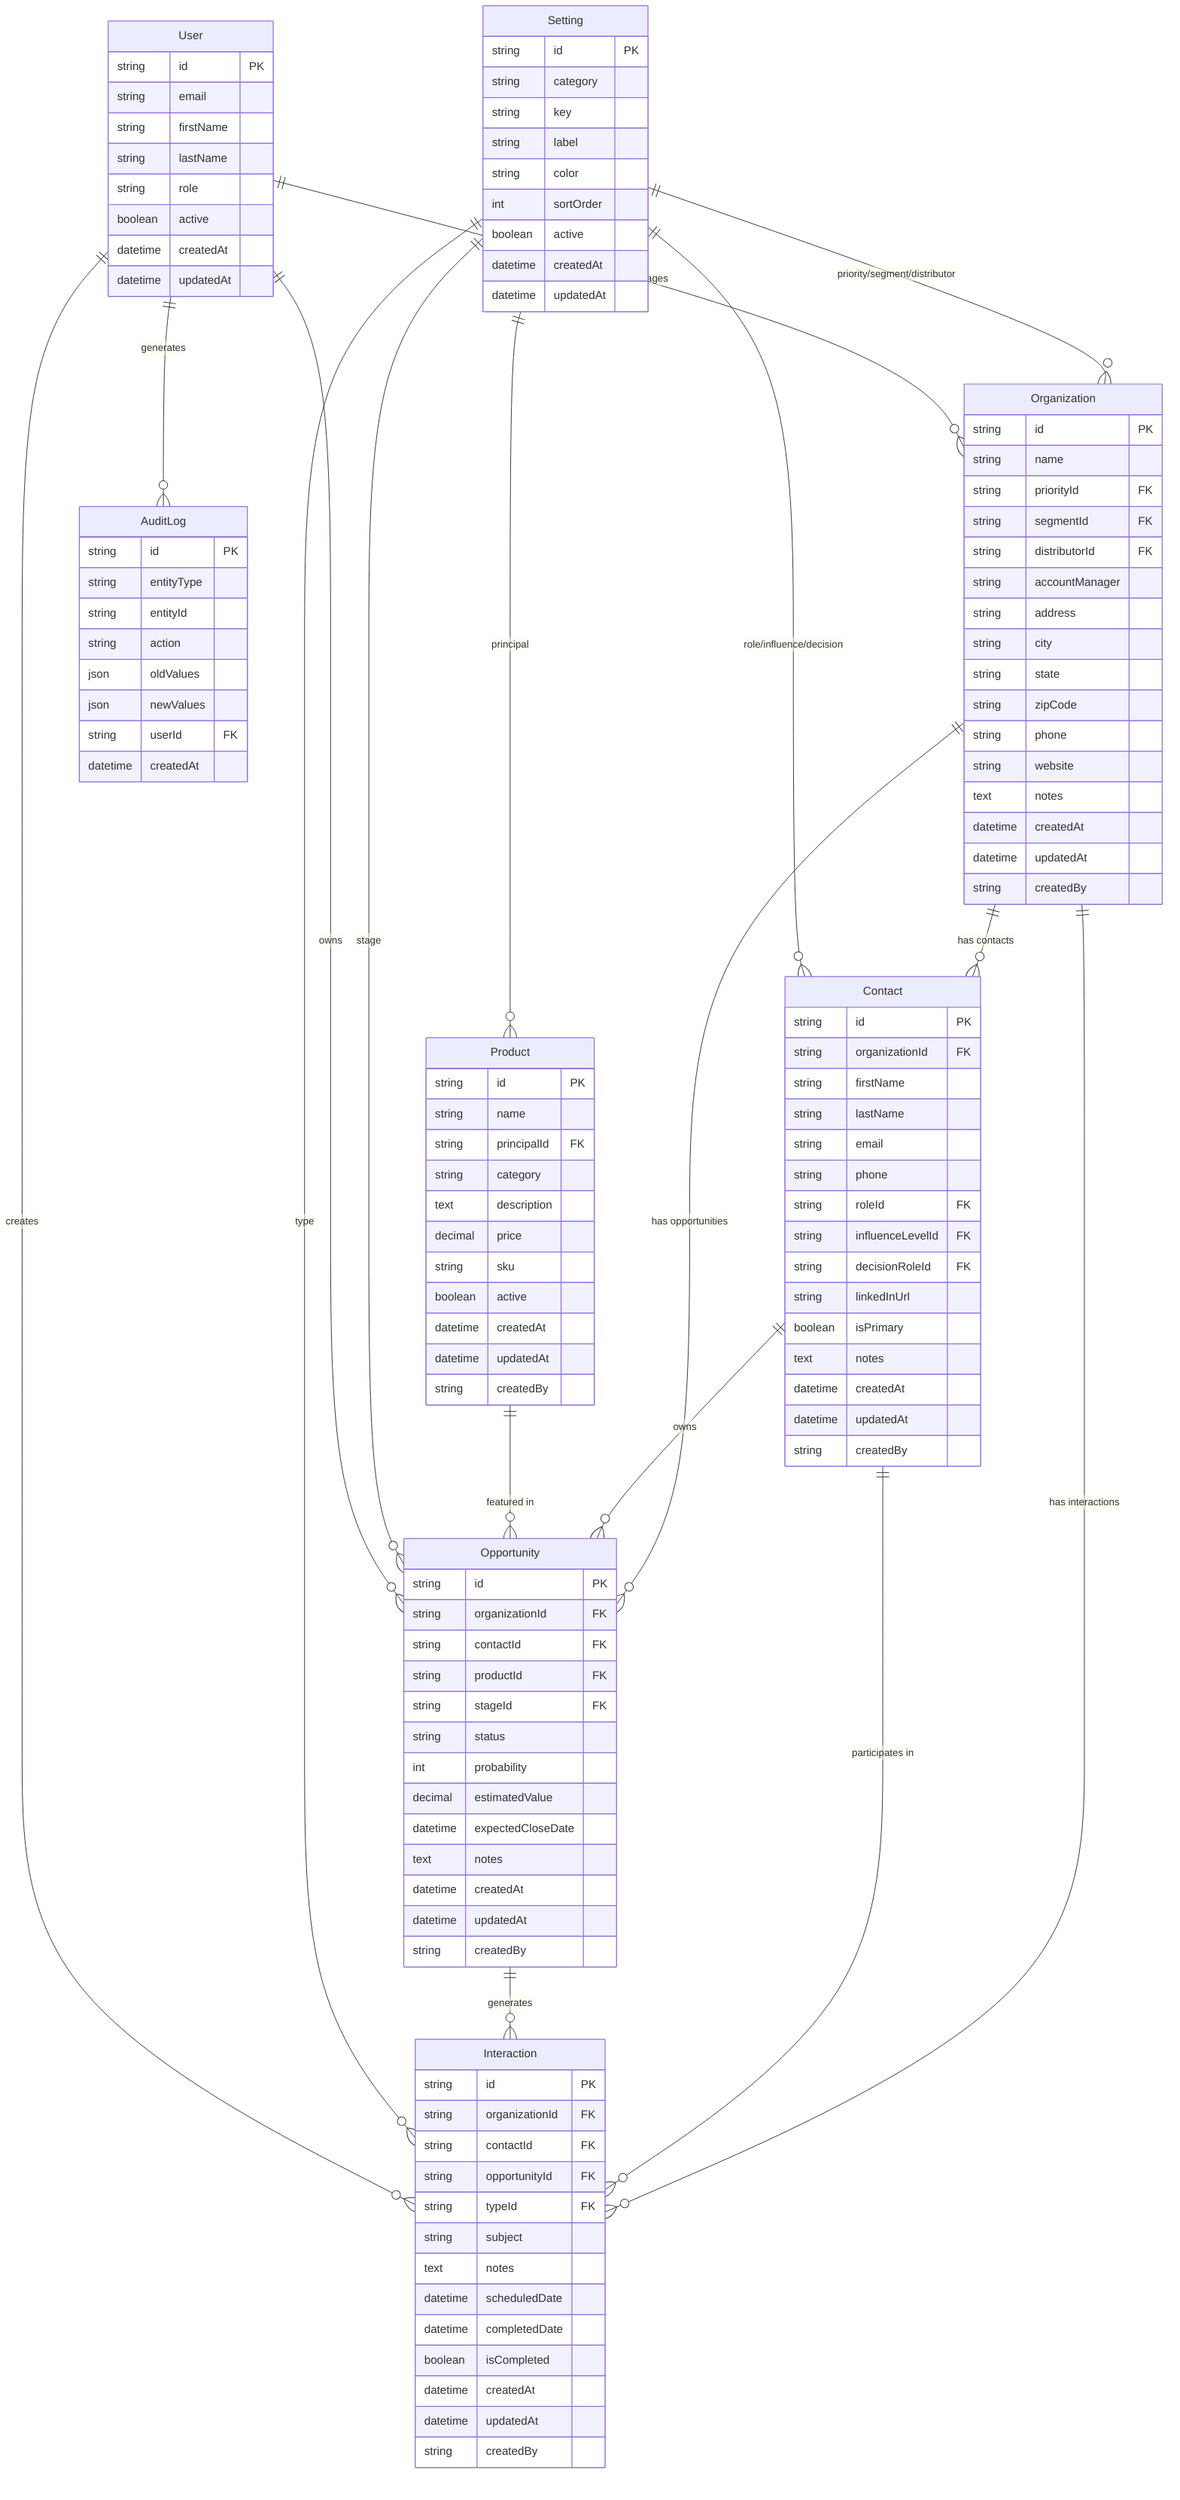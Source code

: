erDiagram
    %% Core Settings Management
    Setting {
        string id PK
        string category
        string key
        string label
        string color
        int sortOrder
        boolean active
        datetime createdAt
        datetime updatedAt
    }

    %% Organizations - Core Entity
    Organization {
        string id PK
        string name
        string priorityId FK
        string segmentId FK
        string distributorId FK
        string accountManager
        string address
        string city
        string state
        string zipCode
        string phone
        string website
        text notes
        datetime createdAt
        datetime updatedAt
        string createdBy
    }

    %% Contacts - Enhanced with Influence Tracking
    Contact {
        string id PK
        string organizationId FK
        string firstName
        string lastName
        string email
        string phone
        string roleId FK
        string influenceLevelId FK
        string decisionRoleId FK
        string linkedInUrl
        boolean isPrimary
        text notes
        datetime createdAt
        datetime updatedAt
        string createdBy
    }

    %% Products - Principal Integration
    Product {
        string id PK
        string name
        string principalId FK
        string category
        text description
        decimal price
        string sku
        boolean active
        datetime createdAt
        datetime updatedAt
        string createdBy
    }

    %% Opportunities - Sales Pipeline
    Opportunity {
        string id PK
        string organizationId FK
        string contactId FK
        string productId FK
        string stageId FK
        string status
        int probability
        decimal estimatedValue
        datetime expectedCloseDate
        text notes
        datetime createdAt
        datetime updatedAt
        string createdBy
    }

    %% Interactions - 6 Types Supported
    Interaction {
        string id PK
        string organizationId FK
        string contactId FK
        string opportunityId FK
        string typeId FK
        string subject
        text notes
        datetime scheduledDate
        datetime completedDate
        boolean isCompleted
        datetime createdAt
        datetime updatedAt
        string createdBy
    }

    %% Account Management
    User {
        string id PK
        string email
        string firstName
        string lastName
        string role
        boolean active
        datetime createdAt
        datetime updatedAt
    }

    %% Audit Trail
    AuditLog {
        string id PK
        string entityType
        string entityId
        string action
        json oldValues
        json newValues
        string userId FK
        datetime createdAt
    }

    %% Relationships
    Organization ||--o{ Contact : "has contacts"
    Organization ||--o{ Interaction : "has interactions"
    Organization ||--o{ Opportunity : "has opportunities"
    
    Contact ||--o{ Interaction : "participates in"
    Contact ||--o{ Opportunity : "owns"
    
    Product ||--o{ Opportunity : "featured in"
    
    Opportunity ||--o{ Interaction : "generates"
    
    %% Settings Relationships
    Setting ||--o{ Organization : "priority/segment/distributor"
    Setting ||--o{ Contact : "role/influence/decision"
    Setting ||--o{ Product : "principal"
    Setting ||--o{ Opportunity : "stage"
    Setting ||--o{ Interaction : "type"
    
    %% User Relationships
    User ||--o{ Organization : "manages"
    User ||--o{ Interaction : "creates"
    User ||--o{ Opportunity : "owns"
    User ||--o{ AuditLog : "generates"

    %% Key Notes
    %% Priority: A-D (Green/Yellow/Orange/Red)
    %% Segments: Fine Dining, Fast Food, Healthcare, Catering, Institutional
    %% Distributors: Sysco, USF, PFG, Direct, Other
    %% Principals: 11 food service brands
    %% Interaction Types: Email, Call, In Person, Demo/sampled, Quoted price, Follow-up
    %% Pipeline Stages: Lead-discovery, Contacted, Sampled/Visited, Follow-up, Close